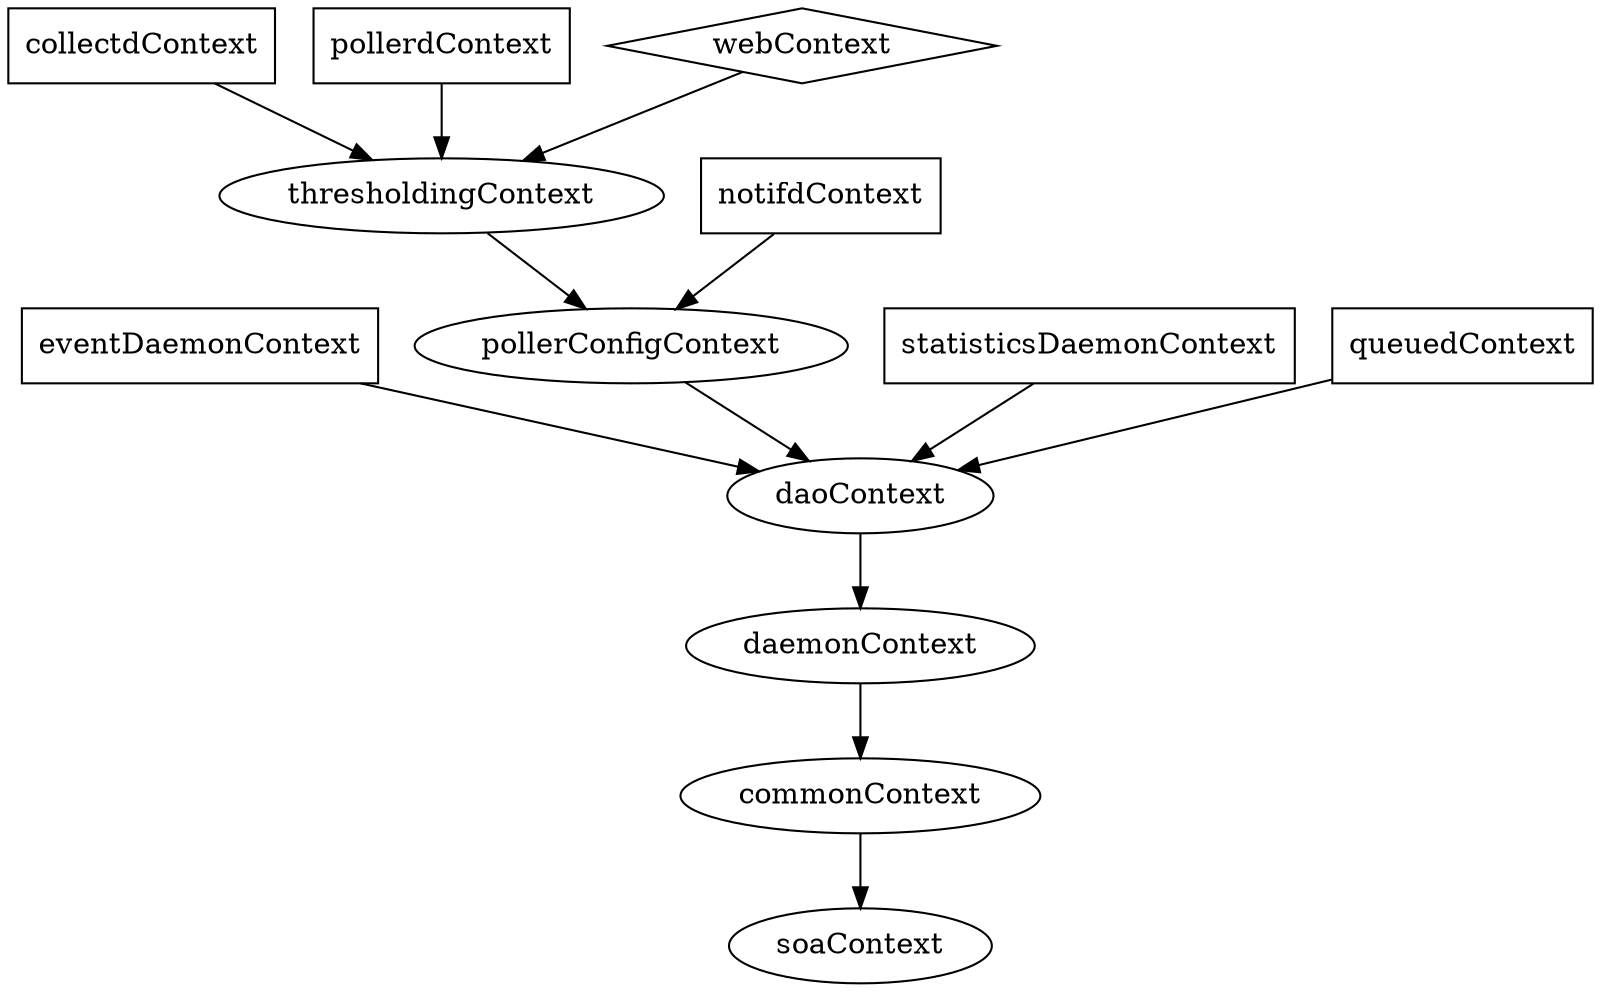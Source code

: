digraph G {
 
  commonContext -> soaContext;
  daemonContext -> commonContext;
  daoContext -> daemonContext;
  eventDaemonContext -> daoContext;
  pollerConfigContext -> daoContext;
  thresholdingContext -> pollerConfigContext;
  collectdContext -> thresholdingContext;
  notifdContext -> pollerConfigContext;
  pollerdContext -> thresholdingContext;
  statisticsDaemonContext -> daoContext;
  queuedContext -> daoContext;
  webContext -> thresholdingContext;
  
  eventDaemonContext [shape=box];
  collectdContext [shape=box];
  notifdContext [shape=box];
  pollerdContext [shape=box];
  statisticsDaemonContext [shape=box];
  queuedContext [shape=box];
  webContext [shape=diamond];

}